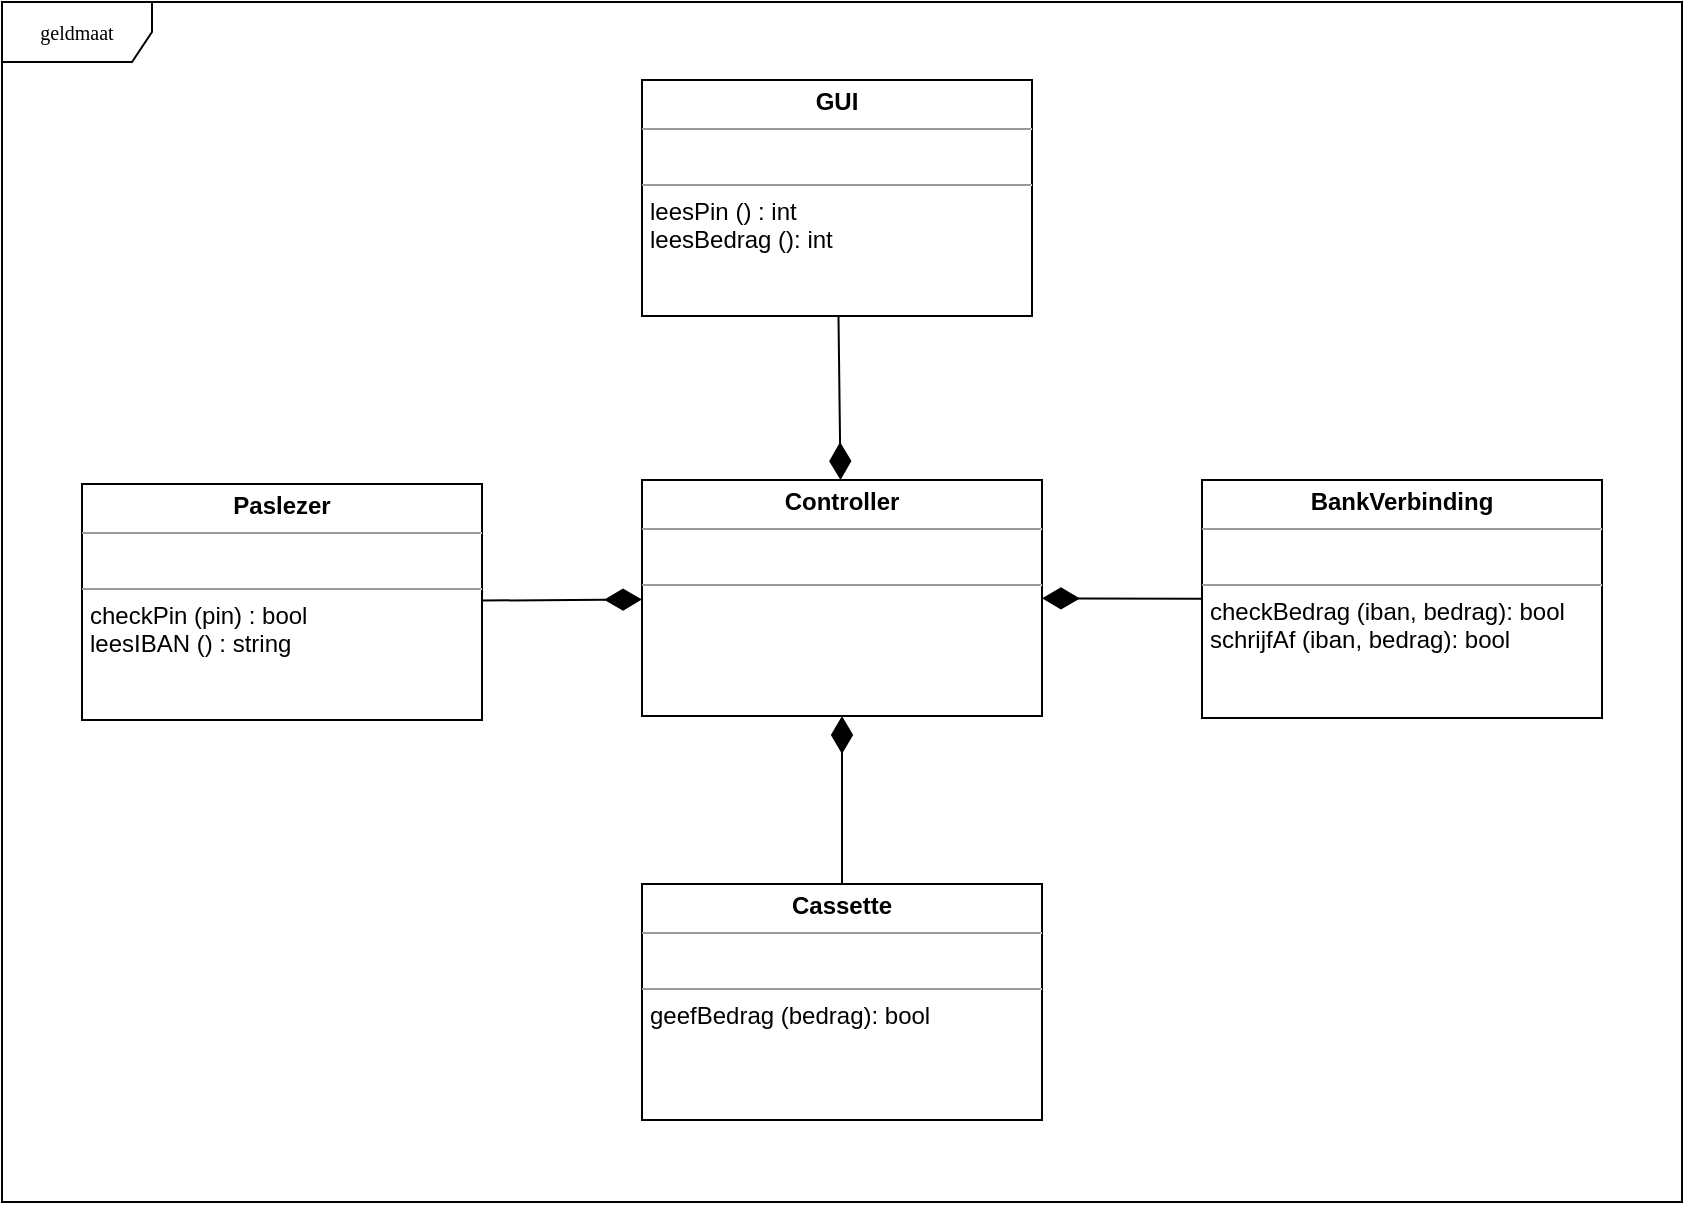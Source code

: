 <mxfile version="22.1.2" type="device">
  <diagram name="Page-1" id="c4acf3e9-155e-7222-9cf6-157b1a14988f">
    <mxGraphModel dx="1882" dy="1624" grid="1" gridSize="10" guides="1" tooltips="1" connect="1" arrows="1" fold="1" page="1" pageScale="1" pageWidth="850" pageHeight="1100" background="none" math="0" shadow="0">
      <root>
        <mxCell id="0" />
        <mxCell id="1" parent="0" />
        <mxCell id="17acba5748e5396b-1" value="geldmaat" style="shape=umlFrame;whiteSpace=wrap;html=1;rounded=0;shadow=0;comic=0;labelBackgroundColor=none;strokeWidth=1;fontFamily=Verdana;fontSize=10;align=center;width=75;height=30;" parent="1" vertex="1">
          <mxGeometry x="-560" y="-119" width="840" height="600" as="geometry" />
        </mxCell>
        <mxCell id="5d2195bd80daf111-18" value="&lt;p style=&quot;margin:0px;margin-top:4px;text-align:center;&quot;&gt;&lt;b&gt;Paslezer&lt;/b&gt;&lt;/p&gt;&lt;hr size=&quot;1&quot;&gt;&lt;p style=&quot;margin:0px;margin-left:4px;&quot;&gt;&lt;br&gt;&lt;/p&gt;&lt;hr size=&quot;1&quot;&gt;&lt;p style=&quot;margin:0px;margin-left:4px;&quot;&gt;checkPin (pin) : bool&lt;br&gt;leesIBAN () : string&lt;/p&gt;" style="verticalAlign=top;align=left;overflow=fill;fontSize=12;fontFamily=Helvetica;html=1;rounded=0;shadow=0;comic=0;labelBackgroundColor=none;strokeWidth=1" parent="1" vertex="1">
          <mxGeometry x="-520" y="122" width="200" height="118" as="geometry" />
        </mxCell>
        <mxCell id="yz3BnwviDVqijagN3H_O-1" value="&lt;p style=&quot;margin:0px;margin-top:4px;text-align:center;&quot;&gt;&lt;b&gt;BankVerbinding&lt;/b&gt;&lt;/p&gt;&lt;hr size=&quot;1&quot;&gt;&lt;p style=&quot;margin:0px;margin-left:4px;&quot;&gt;&lt;br&gt;&lt;/p&gt;&lt;hr size=&quot;1&quot;&gt;&lt;p style=&quot;margin:0px;margin-left:4px;&quot;&gt;checkBedrag (iban, bedrag): bool&lt;br&gt;schrijfAf (iban, bedrag): bool&lt;br&gt;&lt;/p&gt;" style="verticalAlign=top;align=left;overflow=fill;fontSize=12;fontFamily=Helvetica;html=1;rounded=0;shadow=0;comic=0;labelBackgroundColor=none;strokeWidth=1" parent="1" vertex="1">
          <mxGeometry x="40" y="120" width="200" height="119" as="geometry" />
        </mxCell>
        <mxCell id="yz3BnwviDVqijagN3H_O-2" value="&lt;p style=&quot;margin:0px;margin-top:4px;text-align:center;&quot;&gt;&lt;b&gt;GUI&lt;/b&gt;&lt;/p&gt;&lt;hr size=&quot;1&quot;&gt;&lt;p style=&quot;margin:0px;margin-left:4px;&quot;&gt;&lt;br&gt;&lt;/p&gt;&lt;hr size=&quot;1&quot;&gt;&lt;p style=&quot;margin:0px;margin-left:4px;&quot;&gt;leesPin () : int&lt;br&gt;leesBedrag (): int&lt;/p&gt;" style="verticalAlign=top;align=left;overflow=fill;fontSize=12;fontFamily=Helvetica;html=1;rounded=0;shadow=0;comic=0;labelBackgroundColor=none;strokeWidth=1" parent="1" vertex="1">
          <mxGeometry x="-240" y="-80" width="195" height="118" as="geometry" />
        </mxCell>
        <mxCell id="yz3BnwviDVqijagN3H_O-3" value="&lt;p style=&quot;margin:0px;margin-top:4px;text-align:center;&quot;&gt;&lt;b&gt;Cassette&lt;/b&gt;&lt;/p&gt;&lt;hr size=&quot;1&quot;&gt;&lt;p style=&quot;margin:0px;margin-left:4px;&quot;&gt;&lt;br&gt;&lt;/p&gt;&lt;hr size=&quot;1&quot;&gt;&lt;p style=&quot;margin:0px;margin-left:4px;&quot;&gt;geefBedrag (bedrag): bool&lt;/p&gt;" style="verticalAlign=top;align=left;overflow=fill;fontSize=12;fontFamily=Helvetica;html=1;rounded=0;shadow=0;comic=0;labelBackgroundColor=none;strokeWidth=1" parent="1" vertex="1">
          <mxGeometry x="-240" y="322" width="200" height="118" as="geometry" />
        </mxCell>
        <mxCell id="WBE-kihb5ReXwufo-4LI-2" value="" style="endArrow=diamondThin;html=1;rounded=0;endFill=1;endSize=16;" parent="1" source="yz3BnwviDVqijagN3H_O-3" target="WBE-kihb5ReXwufo-4LI-6" edge="1">
          <mxGeometry width="50" height="50" relative="1" as="geometry">
            <mxPoint x="-350" y="140" as="sourcePoint" />
            <mxPoint x="-135.713" y="220" as="targetPoint" />
          </mxGeometry>
        </mxCell>
        <mxCell id="WBE-kihb5ReXwufo-4LI-3" value="" style="endArrow=diamondThin;html=1;rounded=0;endFill=1;endSize=16;" parent="1" source="yz3BnwviDVqijagN3H_O-2" target="WBE-kihb5ReXwufo-4LI-6" edge="1">
          <mxGeometry width="50" height="50" relative="1" as="geometry">
            <mxPoint x="-117" y="300" as="sourcePoint" />
            <mxPoint x="-135.006" y="117" as="targetPoint" />
          </mxGeometry>
        </mxCell>
        <mxCell id="WBE-kihb5ReXwufo-4LI-4" value="" style="endArrow=diamondThin;html=1;rounded=0;endFill=1;endSize=16;" parent="1" source="yz3BnwviDVqijagN3H_O-1" target="WBE-kihb5ReXwufo-4LI-6" edge="1">
          <mxGeometry width="50" height="50" relative="1" as="geometry">
            <mxPoint x="-117" y="78" as="sourcePoint" />
            <mxPoint x="-87" y="170.719" as="targetPoint" />
          </mxGeometry>
        </mxCell>
        <mxCell id="WBE-kihb5ReXwufo-4LI-5" value="" style="endArrow=diamondThin;html=1;rounded=0;endFill=1;endSize=16;" parent="1" source="5d2195bd80daf111-18" target="WBE-kihb5ReXwufo-4LI-6" edge="1">
          <mxGeometry width="50" height="50" relative="1" as="geometry">
            <mxPoint x="-117" y="78" as="sourcePoint" />
            <mxPoint x="-190" y="170.787" as="targetPoint" />
          </mxGeometry>
        </mxCell>
        <mxCell id="WBE-kihb5ReXwufo-4LI-6" value="&lt;p style=&quot;margin:0px;margin-top:4px;text-align:center;&quot;&gt;&lt;b&gt;Controller&lt;/b&gt;&lt;/p&gt;&lt;hr size=&quot;1&quot;&gt;&lt;p style=&quot;margin:0px;margin-left:4px;&quot;&gt;&lt;br&gt;&lt;/p&gt;&lt;hr size=&quot;1&quot;&gt;&lt;p style=&quot;margin:0px;margin-left:4px;&quot;&gt;&lt;br&gt;&lt;/p&gt;" style="verticalAlign=top;align=left;overflow=fill;fontSize=12;fontFamily=Helvetica;html=1;rounded=0;shadow=0;comic=0;labelBackgroundColor=none;strokeWidth=1" parent="1" vertex="1">
          <mxGeometry x="-240" y="120" width="200" height="118" as="geometry" />
        </mxCell>
      </root>
    </mxGraphModel>
  </diagram>
</mxfile>
